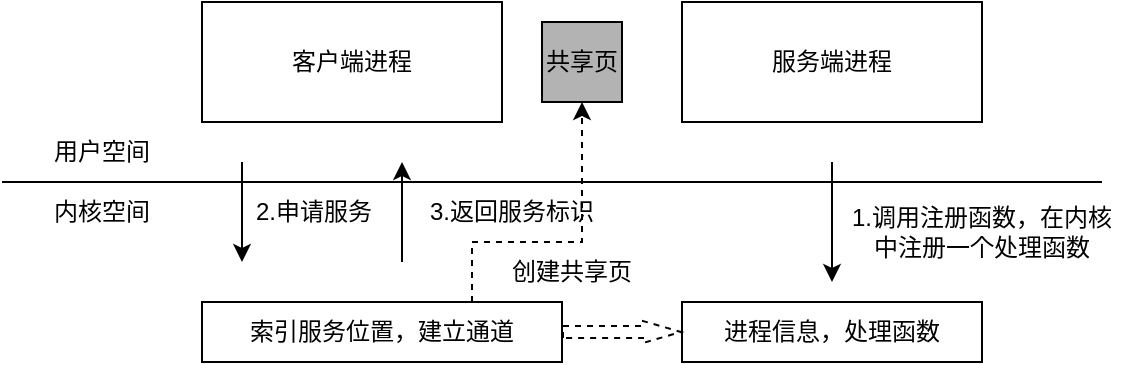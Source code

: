 <mxfile version="20.6.0" type="github">
  <diagram id="6bhDk9Nqx493JYlKX9rv" name="第 1 页">
    <mxGraphModel dx="870" dy="594" grid="1" gridSize="10" guides="1" tooltips="1" connect="1" arrows="1" fold="1" page="1" pageScale="1" pageWidth="827" pageHeight="1169" math="0" shadow="0">
      <root>
        <mxCell id="0" />
        <mxCell id="1" parent="0" />
        <mxCell id="SYudrVi0JuG7DiuoIWpX-1" value="" style="endArrow=none;html=1;rounded=0;" edge="1" parent="1">
          <mxGeometry width="50" height="50" relative="1" as="geometry">
            <mxPoint x="120" y="200" as="sourcePoint" />
            <mxPoint x="670" y="200" as="targetPoint" />
          </mxGeometry>
        </mxCell>
        <mxCell id="SYudrVi0JuG7DiuoIWpX-2" value="内核空间" style="text;html=1;strokeColor=none;fillColor=none;align=center;verticalAlign=middle;whiteSpace=wrap;rounded=0;" vertex="1" parent="1">
          <mxGeometry x="140" y="200" width="60" height="30" as="geometry" />
        </mxCell>
        <mxCell id="SYudrVi0JuG7DiuoIWpX-3" value="客户端进程" style="rounded=0;whiteSpace=wrap;html=1;" vertex="1" parent="1">
          <mxGeometry x="220" y="110" width="150" height="60" as="geometry" />
        </mxCell>
        <mxCell id="SYudrVi0JuG7DiuoIWpX-4" value="服务端进程" style="rounded=0;whiteSpace=wrap;html=1;" vertex="1" parent="1">
          <mxGeometry x="460" y="110" width="150" height="60" as="geometry" />
        </mxCell>
        <mxCell id="SYudrVi0JuG7DiuoIWpX-5" value="共享页" style="whiteSpace=wrap;html=1;aspect=fixed;fillColor=#B3B3B3;" vertex="1" parent="1">
          <mxGeometry x="390" y="120" width="40" height="40" as="geometry" />
        </mxCell>
        <mxCell id="SYudrVi0JuG7DiuoIWpX-6" value="用户空间" style="text;html=1;strokeColor=none;fillColor=none;align=center;verticalAlign=middle;whiteSpace=wrap;rounded=0;" vertex="1" parent="1">
          <mxGeometry x="140" y="170" width="60" height="30" as="geometry" />
        </mxCell>
        <mxCell id="SYudrVi0JuG7DiuoIWpX-7" value="进程信息，处理函数" style="rounded=0;whiteSpace=wrap;html=1;fillColor=#FFFFFF;" vertex="1" parent="1">
          <mxGeometry x="460" y="260" width="150" height="30" as="geometry" />
        </mxCell>
        <mxCell id="SYudrVi0JuG7DiuoIWpX-8" value="" style="endArrow=classic;html=1;rounded=0;" edge="1" parent="1">
          <mxGeometry width="50" height="50" relative="1" as="geometry">
            <mxPoint x="535" y="190" as="sourcePoint" />
            <mxPoint x="535" y="250" as="targetPoint" />
          </mxGeometry>
        </mxCell>
        <mxCell id="SYudrVi0JuG7DiuoIWpX-9" value="1.调用注册函数，在内核中注册一个处理函数" style="text;html=1;strokeColor=none;fillColor=none;align=center;verticalAlign=middle;whiteSpace=wrap;rounded=0;" vertex="1" parent="1">
          <mxGeometry x="540" y="210" width="140" height="30" as="geometry" />
        </mxCell>
        <mxCell id="SYudrVi0JuG7DiuoIWpX-10" value="" style="endArrow=classic;html=1;rounded=0;" edge="1" parent="1">
          <mxGeometry width="50" height="50" relative="1" as="geometry">
            <mxPoint x="240" y="190" as="sourcePoint" />
            <mxPoint x="240" y="240" as="targetPoint" />
          </mxGeometry>
        </mxCell>
        <mxCell id="SYudrVi0JuG7DiuoIWpX-11" value="2.申请服务" style="text;html=1;strokeColor=none;fillColor=none;align=center;verticalAlign=middle;whiteSpace=wrap;rounded=0;" vertex="1" parent="1">
          <mxGeometry x="245.5" y="200" width="60" height="30" as="geometry" />
        </mxCell>
        <mxCell id="SYudrVi0JuG7DiuoIWpX-12" value="" style="endArrow=classic;html=1;rounded=0;" edge="1" parent="1">
          <mxGeometry width="50" height="50" relative="1" as="geometry">
            <mxPoint x="320" y="240" as="sourcePoint" />
            <mxPoint x="320" y="190" as="targetPoint" />
          </mxGeometry>
        </mxCell>
        <mxCell id="SYudrVi0JuG7DiuoIWpX-13" value="3.返回服务标识" style="text;html=1;strokeColor=none;fillColor=none;align=center;verticalAlign=middle;whiteSpace=wrap;rounded=0;" vertex="1" parent="1">
          <mxGeometry x="330" y="200" width="90" height="30" as="geometry" />
        </mxCell>
        <mxCell id="SYudrVi0JuG7DiuoIWpX-16" style="edgeStyle=orthogonalEdgeStyle;rounded=0;orthogonalLoop=1;jettySize=auto;html=1;exitX=0.75;exitY=0;exitDx=0;exitDy=0;entryX=0.5;entryY=1;entryDx=0;entryDy=0;dashed=1;" edge="1" parent="1" source="SYudrVi0JuG7DiuoIWpX-15" target="SYudrVi0JuG7DiuoIWpX-5">
          <mxGeometry relative="1" as="geometry">
            <Array as="points">
              <mxPoint x="355" y="230" />
              <mxPoint x="410" y="230" />
            </Array>
          </mxGeometry>
        </mxCell>
        <mxCell id="SYudrVi0JuG7DiuoIWpX-18" style="edgeStyle=orthogonalEdgeStyle;rounded=0;orthogonalLoop=1;jettySize=auto;html=1;exitX=1;exitY=0.5;exitDx=0;exitDy=0;entryX=0;entryY=0.5;entryDx=0;entryDy=0;dashed=1;shape=flexArrow;endWidth=4;endSize=6;width=6;" edge="1" parent="1" source="SYudrVi0JuG7DiuoIWpX-15" target="SYudrVi0JuG7DiuoIWpX-7">
          <mxGeometry relative="1" as="geometry" />
        </mxCell>
        <mxCell id="SYudrVi0JuG7DiuoIWpX-15" value="索引服务位置，建立通道" style="rounded=0;whiteSpace=wrap;html=1;fillColor=#FFFFFF;" vertex="1" parent="1">
          <mxGeometry x="220" y="260" width="180" height="30" as="geometry" />
        </mxCell>
        <mxCell id="SYudrVi0JuG7DiuoIWpX-17" value="创建共享页" style="text;html=1;strokeColor=none;fillColor=none;align=center;verticalAlign=middle;whiteSpace=wrap;rounded=0;" vertex="1" parent="1">
          <mxGeometry x="370" y="230" width="70" height="30" as="geometry" />
        </mxCell>
      </root>
    </mxGraphModel>
  </diagram>
</mxfile>
